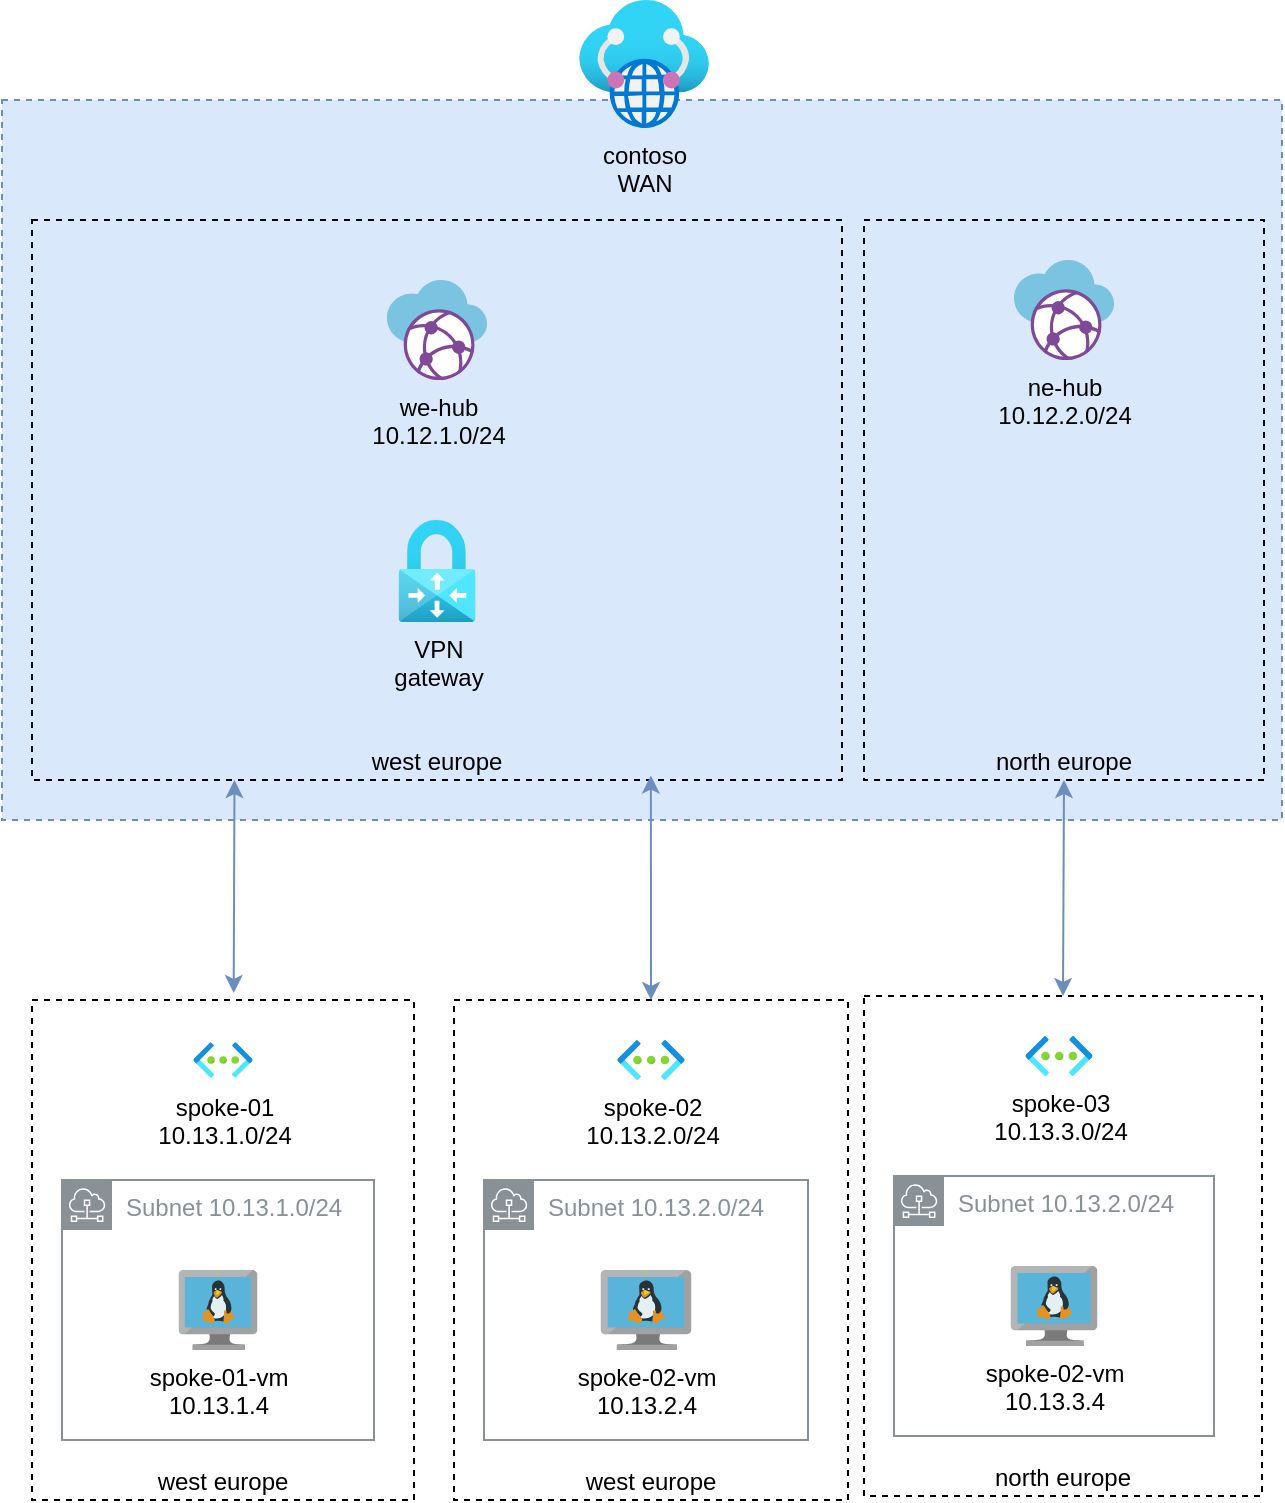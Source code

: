 <mxfile version="16.5.1" type="device"><diagram id="aPiT-PGSKgs39lGWBKkV" name="Page-1"><mxGraphModel dx="1102" dy="1025" grid="1" gridSize="10" guides="1" tooltips="1" connect="1" arrows="1" fold="1" page="1" pageScale="1" pageWidth="827" pageHeight="1169" math="0" shadow="0"><root><mxCell id="0"/><mxCell id="1" parent="0"/><mxCell id="bsmPjeTT9gQ6tpzZUVyZ-22" value="" style="rounded=0;whiteSpace=wrap;html=1;dashed=1;fillColor=#dae8fc;strokeColor=#6c8ebf;labelBackgroundColor=none;" vertex="1" parent="1"><mxGeometry x="90" y="340" width="640" height="360" as="geometry"/></mxCell><mxCell id="bsmPjeTT9gQ6tpzZUVyZ-11" value="west europe" style="rounded=0;whiteSpace=wrap;html=1;dashed=1;fillColor=none;align=center;verticalAlign=bottom;labelBackgroundColor=none;" vertex="1" parent="1"><mxGeometry x="105" y="790" width="191" height="250" as="geometry"/></mxCell><mxCell id="bsmPjeTT9gQ6tpzZUVyZ-6" value="west europe" style="rounded=0;whiteSpace=wrap;html=1;dashed=1;fillColor=none;align=center;verticalAlign=bottom;labelBackgroundColor=none;" vertex="1" parent="1"><mxGeometry x="105" y="400" width="405" height="280" as="geometry"/></mxCell><mxCell id="bsmPjeTT9gQ6tpzZUVyZ-1" value="contoso&lt;br&gt;WAN" style="aspect=fixed;html=1;points=[];align=center;image;fontSize=12;image=img/lib/azure2/networking/Virtual_WANs.svg;labelBackgroundColor=none;" vertex="1" parent="1"><mxGeometry x="378.5" y="290" width="65" height="64" as="geometry"/></mxCell><mxCell id="bsmPjeTT9gQ6tpzZUVyZ-3" value="VPN &lt;br&gt;gateway" style="aspect=fixed;html=1;points=[];align=center;image;fontSize=12;image=img/lib/azure2/networking/Virtual_Network_Gateways.svg;labelBackgroundColor=none;" vertex="1" parent="1"><mxGeometry x="288.29" y="550" width="38.43" height="51" as="geometry"/></mxCell><mxCell id="bsmPjeTT9gQ6tpzZUVyZ-4" value="we-hub&lt;br&gt;10.12.1.0/24" style="sketch=0;aspect=fixed;html=1;points=[];align=center;image;fontSize=12;image=img/lib/mscae/Virtual_WANs.svg;labelBackgroundColor=none;" vertex="1" parent="1"><mxGeometry x="282.5" y="430" width="50" height="50" as="geometry"/></mxCell><mxCell id="bsmPjeTT9gQ6tpzZUVyZ-7" value="north europe" style="rounded=0;whiteSpace=wrap;html=1;dashed=1;fillColor=none;align=center;verticalAlign=bottom;labelBackgroundColor=none;" vertex="1" parent="1"><mxGeometry x="521" y="400" width="200" height="280" as="geometry"/></mxCell><mxCell id="bsmPjeTT9gQ6tpzZUVyZ-9" value="ne-hub&lt;br&gt;10.12.2.0/24" style="sketch=0;aspect=fixed;html=1;points=[];align=center;image;fontSize=12;image=img/lib/mscae/Virtual_WANs.svg;labelBackgroundColor=none;" vertex="1" parent="1"><mxGeometry x="596" y="420" width="50" height="50" as="geometry"/></mxCell><mxCell id="bsmPjeTT9gQ6tpzZUVyZ-10" value="spoke-01&lt;br&gt;10.13.1.0/24" style="aspect=fixed;html=1;points=[];align=center;image;fontSize=12;image=img/lib/azure2/networking/Virtual_Networks.svg;dashed=1;fillColor=none;labelBackgroundColor=none;" vertex="1" parent="1"><mxGeometry x="185.75" y="810" width="29.5" height="20" as="geometry"/></mxCell><mxCell id="bsmPjeTT9gQ6tpzZUVyZ-12" value="Subnet 10.13.1.0/24" style="sketch=0;outlineConnect=0;gradientColor=none;html=1;whiteSpace=wrap;fontSize=12;fontStyle=0;shape=mxgraph.aws4.group;grIcon=mxgraph.aws4.group_subnet;strokeColor=#879196;fillColor=none;verticalAlign=top;align=left;spacingLeft=30;fontColor=#879196;dashed=0;labelBackgroundColor=none;" vertex="1" parent="1"><mxGeometry x="120" y="880" width="156" height="130" as="geometry"/></mxCell><mxCell id="bsmPjeTT9gQ6tpzZUVyZ-13" value="spoke-01-vm&lt;br&gt;10.13.1.4" style="sketch=0;aspect=fixed;html=1;points=[];align=center;image;fontSize=12;image=img/lib/mscae/VM_Linux.svg;dashed=1;fillColor=none;labelBackgroundColor=none;" vertex="1" parent="1"><mxGeometry x="178.26" y="925" width="39.48" height="40" as="geometry"/></mxCell><mxCell id="bsmPjeTT9gQ6tpzZUVyZ-14" value="west europe" style="rounded=0;whiteSpace=wrap;html=1;dashed=1;fillColor=none;align=center;verticalAlign=bottom;labelBackgroundColor=none;" vertex="1" parent="1"><mxGeometry x="316" y="790" width="197" height="250" as="geometry"/></mxCell><mxCell id="bsmPjeTT9gQ6tpzZUVyZ-15" value="spoke-02&lt;br&gt;10.13.2.0/24" style="aspect=fixed;html=1;points=[];align=center;image;fontSize=12;image=img/lib/azure2/networking/Virtual_Networks.svg;dashed=1;fillColor=none;labelBackgroundColor=none;" vertex="1" parent="1"><mxGeometry x="396.75" y="810" width="35.5" height="20" as="geometry"/></mxCell><mxCell id="bsmPjeTT9gQ6tpzZUVyZ-16" value="Subnet 10.13.2.0/24" style="sketch=0;outlineConnect=0;gradientColor=none;html=1;whiteSpace=wrap;fontSize=12;fontStyle=0;shape=mxgraph.aws4.group;grIcon=mxgraph.aws4.group_subnet;strokeColor=#879196;fillColor=none;verticalAlign=top;align=left;spacingLeft=30;fontColor=#879196;dashed=0;labelBackgroundColor=none;" vertex="1" parent="1"><mxGeometry x="331" y="880" width="162" height="130" as="geometry"/></mxCell><mxCell id="bsmPjeTT9gQ6tpzZUVyZ-17" value="spoke-02-vm&lt;br&gt;10.13.2.4" style="sketch=0;aspect=fixed;html=1;points=[];align=center;image;fontSize=12;image=img/lib/mscae/VM_Linux.svg;dashed=1;fillColor=none;labelBackgroundColor=none;" vertex="1" parent="1"><mxGeometry x="389.26" y="925" width="45.48" height="40" as="geometry"/></mxCell><mxCell id="bsmPjeTT9gQ6tpzZUVyZ-18" value="north europe" style="rounded=0;whiteSpace=wrap;html=1;dashed=1;fillColor=none;align=center;verticalAlign=bottom;labelBackgroundColor=none;" vertex="1" parent="1"><mxGeometry x="521" y="788" width="199" height="250" as="geometry"/></mxCell><mxCell id="bsmPjeTT9gQ6tpzZUVyZ-19" value="spoke-03&lt;br&gt;10.13.3.0/24" style="aspect=fixed;html=1;points=[];align=center;image;fontSize=12;image=img/lib/azure2/networking/Virtual_Networks.svg;dashed=1;fillColor=none;labelBackgroundColor=none;" vertex="1" parent="1"><mxGeometry x="601.75" y="808" width="33.5" height="20" as="geometry"/></mxCell><mxCell id="bsmPjeTT9gQ6tpzZUVyZ-20" value="Subnet 10.13.2.0/24" style="sketch=0;outlineConnect=0;gradientColor=none;html=1;whiteSpace=wrap;fontSize=12;fontStyle=0;shape=mxgraph.aws4.group;grIcon=mxgraph.aws4.group_subnet;strokeColor=#879196;fillColor=none;verticalAlign=top;align=left;spacingLeft=30;fontColor=#879196;dashed=0;labelBackgroundColor=none;" vertex="1" parent="1"><mxGeometry x="536" y="878" width="160" height="130" as="geometry"/></mxCell><mxCell id="bsmPjeTT9gQ6tpzZUVyZ-21" value="spoke-02-vm&lt;br&gt;10.13.3.4" style="sketch=0;aspect=fixed;html=1;points=[];align=center;image;fontSize=12;image=img/lib/mscae/VM_Linux.svg;dashed=1;fillColor=none;labelBackgroundColor=none;" vertex="1" parent="1"><mxGeometry x="594.26" y="923" width="43.48" height="40" as="geometry"/></mxCell><mxCell id="bsmPjeTT9gQ6tpzZUVyZ-24" value="" style="endArrow=classic;startArrow=classic;html=1;rounded=0;exitX=0.528;exitY=-0.014;exitDx=0;exitDy=0;exitPerimeter=0;entryX=0.25;entryY=1;entryDx=0;entryDy=0;fillColor=#dae8fc;strokeColor=#6c8ebf;" edge="1" parent="1" source="bsmPjeTT9gQ6tpzZUVyZ-11" target="bsmPjeTT9gQ6tpzZUVyZ-6"><mxGeometry width="50" height="50" relative="1" as="geometry"><mxPoint x="400" y="720" as="sourcePoint"/><mxPoint x="450" y="670" as="targetPoint"/></mxGeometry></mxCell><mxCell id="bsmPjeTT9gQ6tpzZUVyZ-25" value="" style="endArrow=classic;startArrow=classic;html=1;rounded=0;exitX=0.5;exitY=0;exitDx=0;exitDy=0;entryX=0.764;entryY=0.992;entryDx=0;entryDy=0;entryPerimeter=0;fillColor=#dae8fc;strokeColor=#6c8ebf;" edge="1" parent="1" source="bsmPjeTT9gQ6tpzZUVyZ-14" target="bsmPjeTT9gQ6tpzZUVyZ-6"><mxGeometry width="50" height="50" relative="1" as="geometry"><mxPoint x="218.35" y="793.25" as="sourcePoint"/><mxPoint x="216.25" y="690" as="targetPoint"/></mxGeometry></mxCell><mxCell id="bsmPjeTT9gQ6tpzZUVyZ-26" value="" style="endArrow=classic;startArrow=classic;html=1;rounded=0;exitX=0.5;exitY=0;exitDx=0;exitDy=0;entryX=0.5;entryY=1;entryDx=0;entryDy=0;fillColor=#dae8fc;strokeColor=#6c8ebf;" edge="1" parent="1" source="bsmPjeTT9gQ6tpzZUVyZ-18" target="bsmPjeTT9gQ6tpzZUVyZ-7"><mxGeometry width="50" height="50" relative="1" as="geometry"><mxPoint x="424.5" y="800" as="sourcePoint"/><mxPoint x="424.42" y="687.76" as="targetPoint"/></mxGeometry></mxCell></root></mxGraphModel></diagram></mxfile>